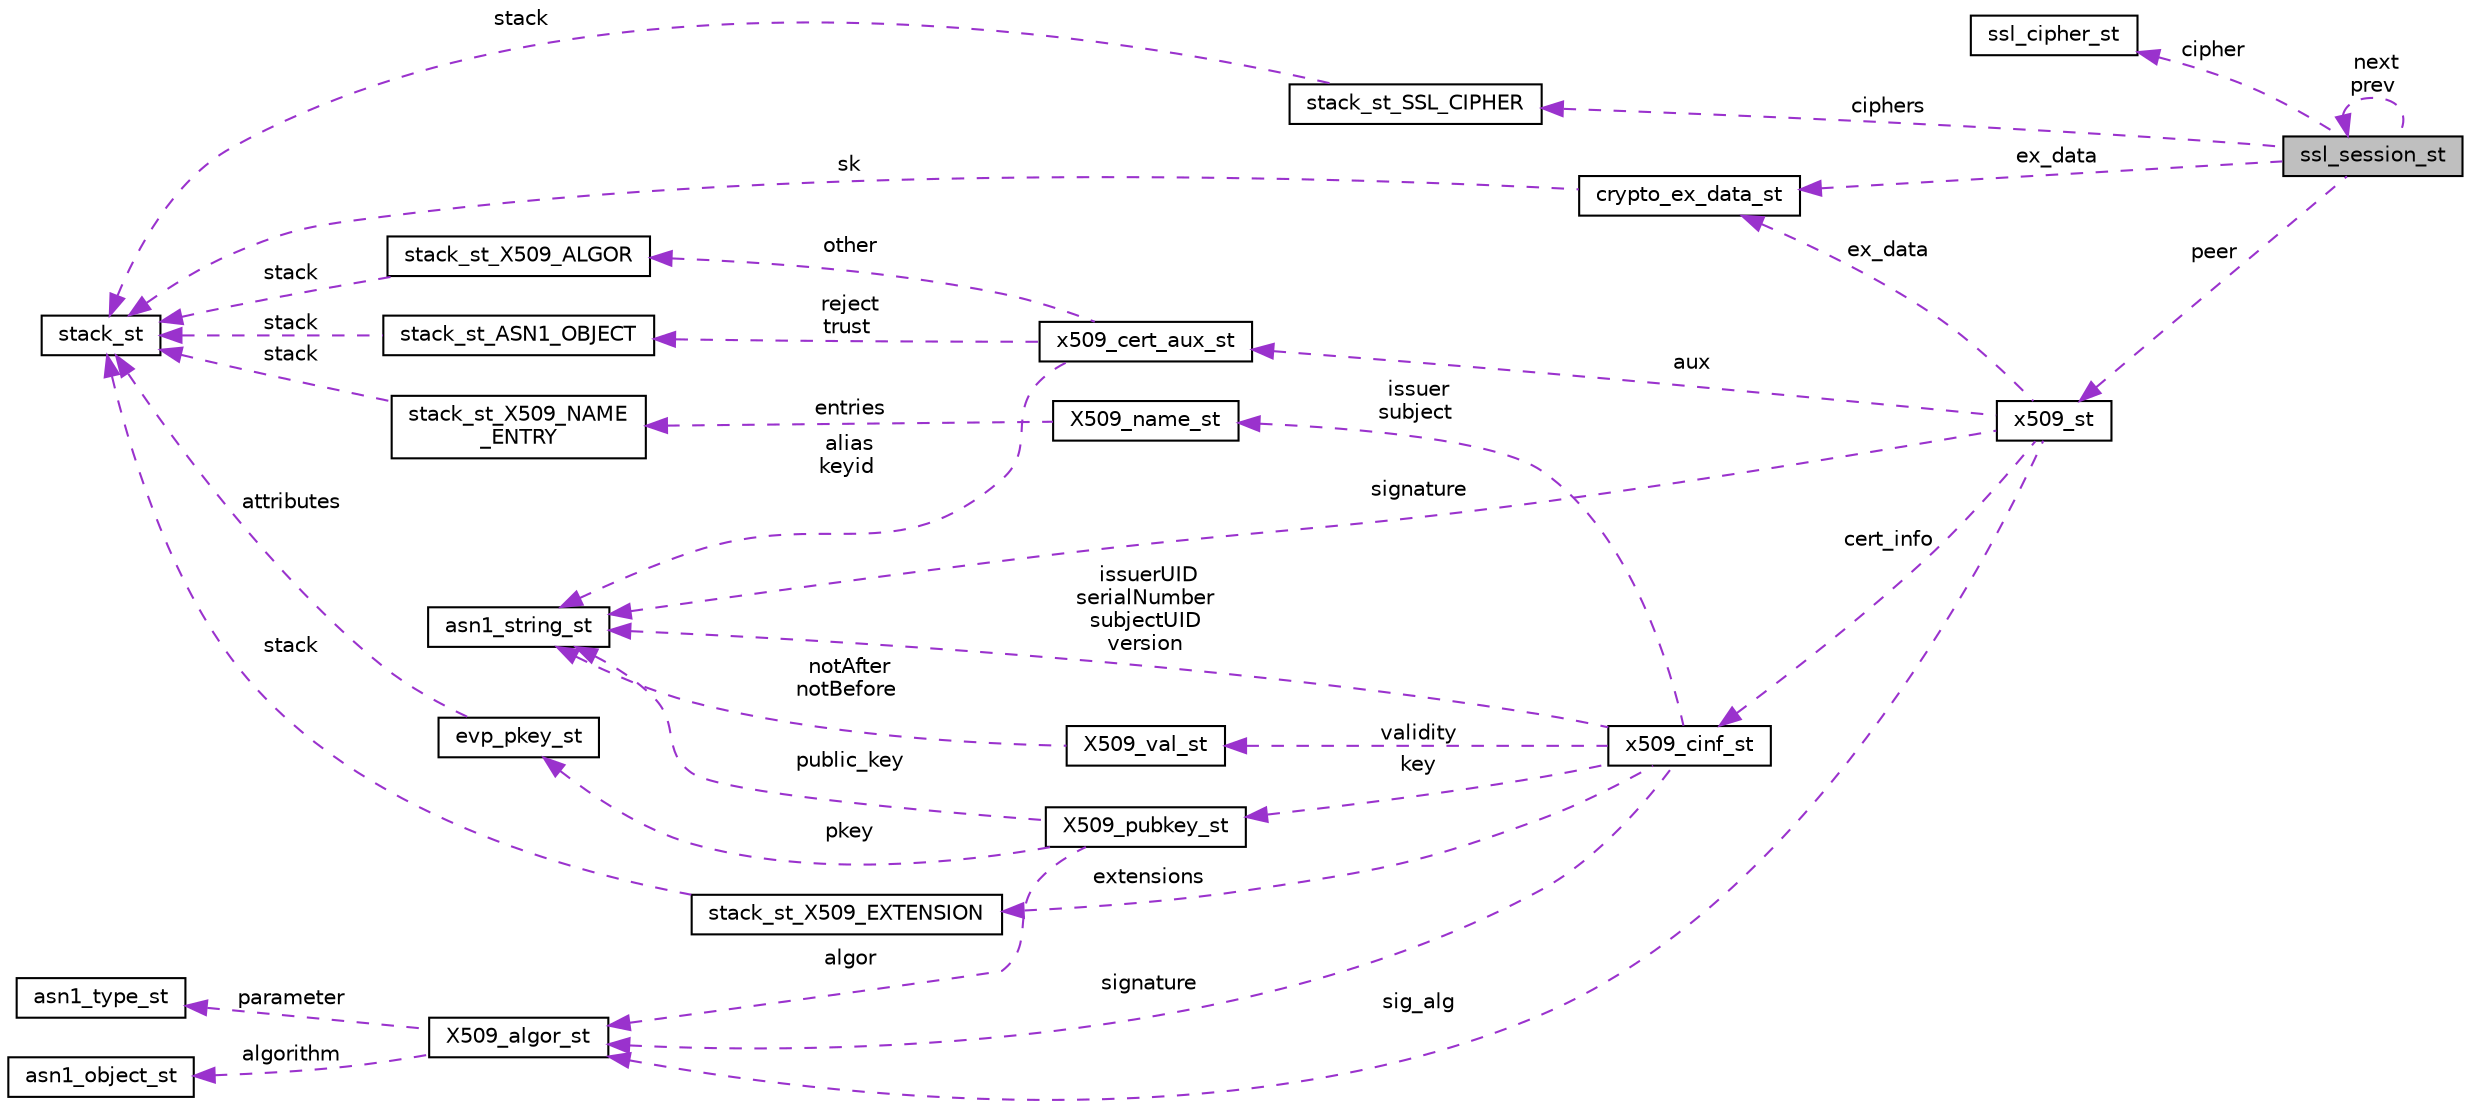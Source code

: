digraph "ssl_session_st"
{
 // LATEX_PDF_SIZE
  edge [fontname="Helvetica",fontsize="10",labelfontname="Helvetica",labelfontsize="10"];
  node [fontname="Helvetica",fontsize="10",shape=record];
  rankdir="LR";
  Node1 [label="ssl_session_st",height=0.2,width=0.4,color="black", fillcolor="grey75", style="filled", fontcolor="black",tooltip=" "];
  Node2 -> Node1 [dir="back",color="darkorchid3",fontsize="10",style="dashed",label=" cipher" ,fontname="Helvetica"];
  Node2 [label="ssl_cipher_st",height=0.2,width=0.4,color="black", fillcolor="white", style="filled",URL="$ssl_8h.html#structssl__cipher__st",tooltip=" "];
  Node3 -> Node1 [dir="back",color="darkorchid3",fontsize="10",style="dashed",label=" peer" ,fontname="Helvetica"];
  Node3 [label="x509_st",height=0.2,width=0.4,color="black", fillcolor="white", style="filled",URL="$x509_8h.html#structx509__st",tooltip=" "];
  Node4 -> Node3 [dir="back",color="darkorchid3",fontsize="10",style="dashed",label=" signature" ,fontname="Helvetica"];
  Node4 [label="asn1_string_st",height=0.2,width=0.4,color="black", fillcolor="white", style="filled",URL="$asn1_8h.html#structasn1__string__st",tooltip=" "];
  Node5 -> Node3 [dir="back",color="darkorchid3",fontsize="10",style="dashed",label=" cert_info" ,fontname="Helvetica"];
  Node5 [label="x509_cinf_st",height=0.2,width=0.4,color="black", fillcolor="white", style="filled",URL="$x509_8h.html#structx509__cinf__st",tooltip=" "];
  Node4 -> Node5 [dir="back",color="darkorchid3",fontsize="10",style="dashed",label=" issuerUID\nserialNumber\nsubjectUID\nversion" ,fontname="Helvetica"];
  Node6 -> Node5 [dir="back",color="darkorchid3",fontsize="10",style="dashed",label=" validity" ,fontname="Helvetica"];
  Node6 [label="X509_val_st",height=0.2,width=0.4,color="black", fillcolor="white", style="filled",URL="$x509_8h.html#struct_x509__val__st",tooltip=" "];
  Node4 -> Node6 [dir="back",color="darkorchid3",fontsize="10",style="dashed",label=" notAfter\nnotBefore" ,fontname="Helvetica"];
  Node7 -> Node5 [dir="back",color="darkorchid3",fontsize="10",style="dashed",label=" extensions" ,fontname="Helvetica"];
  Node7 [label="stack_st_X509_EXTENSION",height=0.2,width=0.4,color="black", fillcolor="white", style="filled",URL="$x509_8h.html#structstack__st___x509___e_x_t_e_n_s_i_o_n",tooltip=" "];
  Node8 -> Node7 [dir="back",color="darkorchid3",fontsize="10",style="dashed",label=" stack" ,fontname="Helvetica"];
  Node8 [label="stack_st",height=0.2,width=0.4,color="black", fillcolor="white", style="filled",URL="$structstack__st.html",tooltip=" "];
  Node9 -> Node5 [dir="back",color="darkorchid3",fontsize="10",style="dashed",label=" issuer\nsubject" ,fontname="Helvetica"];
  Node9 [label="X509_name_st",height=0.2,width=0.4,color="black", fillcolor="white", style="filled",URL="$x509_8h.html#struct_x509__name__st",tooltip=" "];
  Node10 -> Node9 [dir="back",color="darkorchid3",fontsize="10",style="dashed",label=" entries" ,fontname="Helvetica"];
  Node10 [label="stack_st_X509_NAME\l_ENTRY",height=0.2,width=0.4,color="black", fillcolor="white", style="filled",URL="$x509_8h.html#structstack__st___x509___n_a_m_e___e_n_t_r_y",tooltip=" "];
  Node8 -> Node10 [dir="back",color="darkorchid3",fontsize="10",style="dashed",label=" stack" ,fontname="Helvetica"];
  Node11 -> Node5 [dir="back",color="darkorchid3",fontsize="10",style="dashed",label=" key" ,fontname="Helvetica"];
  Node11 [label="X509_pubkey_st",height=0.2,width=0.4,color="black", fillcolor="white", style="filled",URL="$x509_8h.html#struct_x509__pubkey__st",tooltip=" "];
  Node4 -> Node11 [dir="back",color="darkorchid3",fontsize="10",style="dashed",label=" public_key" ,fontname="Helvetica"];
  Node12 -> Node11 [dir="back",color="darkorchid3",fontsize="10",style="dashed",label=" pkey" ,fontname="Helvetica"];
  Node12 [label="evp_pkey_st",height=0.2,width=0.4,color="black", fillcolor="white", style="filled",URL="$evp_8h.html#structevp__pkey__st",tooltip=" "];
  Node8 -> Node12 [dir="back",color="darkorchid3",fontsize="10",style="dashed",label=" attributes" ,fontname="Helvetica"];
  Node13 -> Node11 [dir="back",color="darkorchid3",fontsize="10",style="dashed",label=" algor" ,fontname="Helvetica"];
  Node13 [label="X509_algor_st",height=0.2,width=0.4,color="black", fillcolor="white", style="filled",URL="$x509_8h.html#struct_x509__algor__st",tooltip=" "];
  Node14 -> Node13 [dir="back",color="darkorchid3",fontsize="10",style="dashed",label=" algorithm" ,fontname="Helvetica"];
  Node14 [label="asn1_object_st",height=0.2,width=0.4,color="black", fillcolor="white", style="filled",URL="$asn1_8h.html#structasn1__object__st",tooltip=" "];
  Node15 -> Node13 [dir="back",color="darkorchid3",fontsize="10",style="dashed",label=" parameter" ,fontname="Helvetica"];
  Node15 [label="asn1_type_st",height=0.2,width=0.4,color="black", fillcolor="white", style="filled",URL="$asn1_8h.html#structasn1__type__st",tooltip=" "];
  Node13 -> Node5 [dir="back",color="darkorchid3",fontsize="10",style="dashed",label=" signature" ,fontname="Helvetica"];
  Node13 -> Node3 [dir="back",color="darkorchid3",fontsize="10",style="dashed",label=" sig_alg" ,fontname="Helvetica"];
  Node16 -> Node3 [dir="back",color="darkorchid3",fontsize="10",style="dashed",label=" aux" ,fontname="Helvetica"];
  Node16 [label="x509_cert_aux_st",height=0.2,width=0.4,color="black", fillcolor="white", style="filled",URL="$x509_8h.html#structx509__cert__aux__st",tooltip=" "];
  Node17 -> Node16 [dir="back",color="darkorchid3",fontsize="10",style="dashed",label=" reject\ntrust" ,fontname="Helvetica"];
  Node17 [label="stack_st_ASN1_OBJECT",height=0.2,width=0.4,color="black", fillcolor="white", style="filled",URL="$asn1_8h.html#structstack__st___a_s_n1___o_b_j_e_c_t",tooltip=" "];
  Node8 -> Node17 [dir="back",color="darkorchid3",fontsize="10",style="dashed",label=" stack" ,fontname="Helvetica"];
  Node4 -> Node16 [dir="back",color="darkorchid3",fontsize="10",style="dashed",label=" alias\nkeyid" ,fontname="Helvetica"];
  Node18 -> Node16 [dir="back",color="darkorchid3",fontsize="10",style="dashed",label=" other" ,fontname="Helvetica"];
  Node18 [label="stack_st_X509_ALGOR",height=0.2,width=0.4,color="black", fillcolor="white", style="filled",URL="$x509_8h.html#structstack__st___x509___a_l_g_o_r",tooltip=" "];
  Node8 -> Node18 [dir="back",color="darkorchid3",fontsize="10",style="dashed",label=" stack" ,fontname="Helvetica"];
  Node19 -> Node3 [dir="back",color="darkorchid3",fontsize="10",style="dashed",label=" ex_data" ,fontname="Helvetica"];
  Node19 [label="crypto_ex_data_st",height=0.2,width=0.4,color="black", fillcolor="white", style="filled",URL="$crypto_8h.html#structcrypto__ex__data__st",tooltip=" "];
  Node8 -> Node19 [dir="back",color="darkorchid3",fontsize="10",style="dashed",label=" sk" ,fontname="Helvetica"];
  Node1 -> Node1 [dir="back",color="darkorchid3",fontsize="10",style="dashed",label=" next\nprev" ,fontname="Helvetica"];
  Node20 -> Node1 [dir="back",color="darkorchid3",fontsize="10",style="dashed",label=" ciphers" ,fontname="Helvetica"];
  Node20 [label="stack_st_SSL_CIPHER",height=0.2,width=0.4,color="black", fillcolor="white", style="filled",URL="$ssl_8h.html#structstack__st___s_s_l___c_i_p_h_e_r",tooltip=" "];
  Node8 -> Node20 [dir="back",color="darkorchid3",fontsize="10",style="dashed",label=" stack" ,fontname="Helvetica"];
  Node19 -> Node1 [dir="back",color="darkorchid3",fontsize="10",style="dashed",label=" ex_data" ,fontname="Helvetica"];
}
